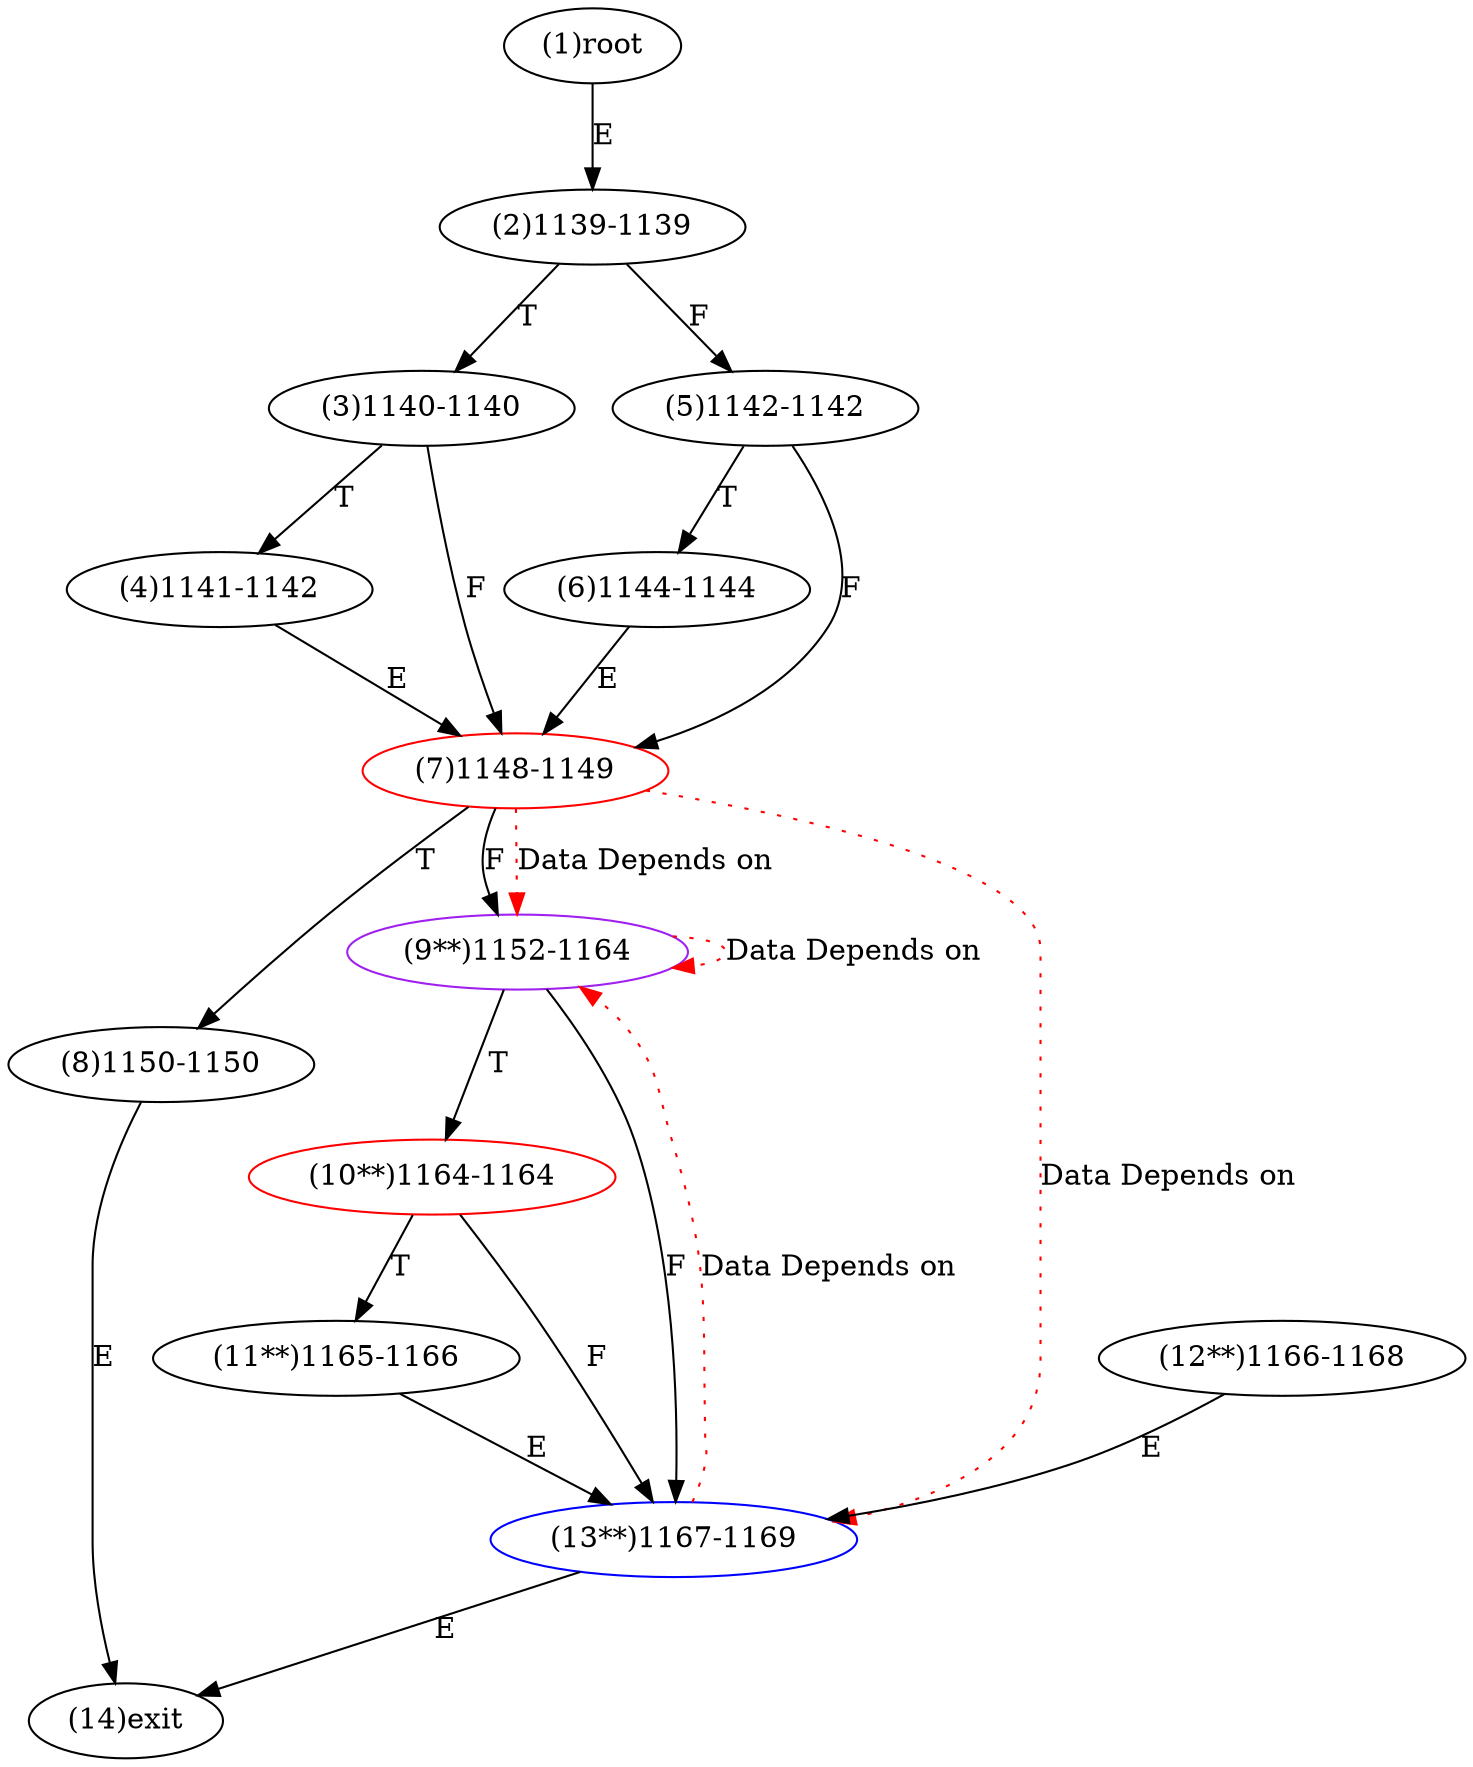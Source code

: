 digraph "" { 
1[ label="(1)root"];
2[ label="(2)1139-1139"];
3[ label="(3)1140-1140"];
4[ label="(4)1141-1142"];
5[ label="(5)1142-1142"];
6[ label="(6)1144-1144"];
7[ label="(7)1148-1149",color=red];
8[ label="(8)1150-1150"];
9[ label="(9**)1152-1164",color=purple];
10[ label="(10**)1164-1164",color=red];
11[ label="(11**)1165-1166"];
12[ label="(12**)1166-1168"];
13[ label="(13**)1167-1169",color=blue];
14[ label="(14)exit"];
1->2[ label="E"];
2->5[ label="F"];
2->3[ label="T"];
3->7[ label="F"];
3->4[ label="T"];
4->7[ label="E"];
5->7[ label="F"];
5->6[ label="T"];
6->7[ label="E"];
7->9[ label="F"];
7->8[ label="T"];
8->14[ label="E"];
9->13[ label="F"];
9->10[ label="T"];
10->13[ label="F"];
10->11[ label="T"];
11->13[ label="E"];
12->13[ label="E"];
13->14[ label="E"];
7->13[ color="red" label="Data Depends on" style = dotted ];
7->9[ color="red" label="Data Depends on" style = dotted ];
9->9[ color="red" label="Data Depends on" style = dotted ];
13->9[ color="red" label="Data Depends on" style = dotted ];
}